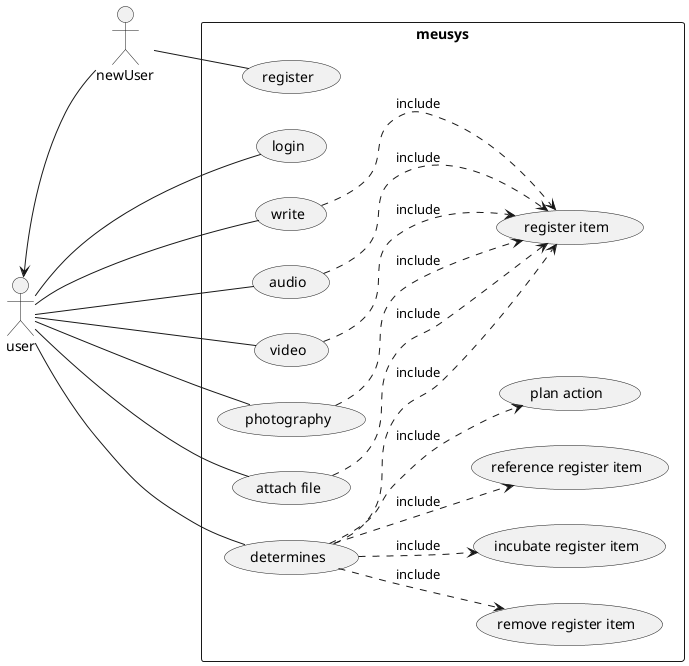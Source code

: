 @startuml teste

scale 1
left to right direction
skinparam PackageStyle rectangle
actor newUser
actor user
rectangle meusys {
  
  newUser -- (register)
  newUser -u-> user
  user -- (login)
  user -- (write)
  user -- (audio)
  user -- (video)
  user -- (photography)
  user -- (attach file)
  user -- (determines)

  (write) -d.> (register item): include
  (audio) -d.> (register item): include
  (video) -d.> (register item): include
  (photography) -d.> (register item): include
  (attach file) -d.> (register item): include

  (determines) -d.> (remove register item): include
  (determines) -d.> (incubate register item): include
  (determines) -d.> (reference register item): include
  (determines) -d.> ( plan action ): include
  (determines) -d.> (register item): include
}
@enduml